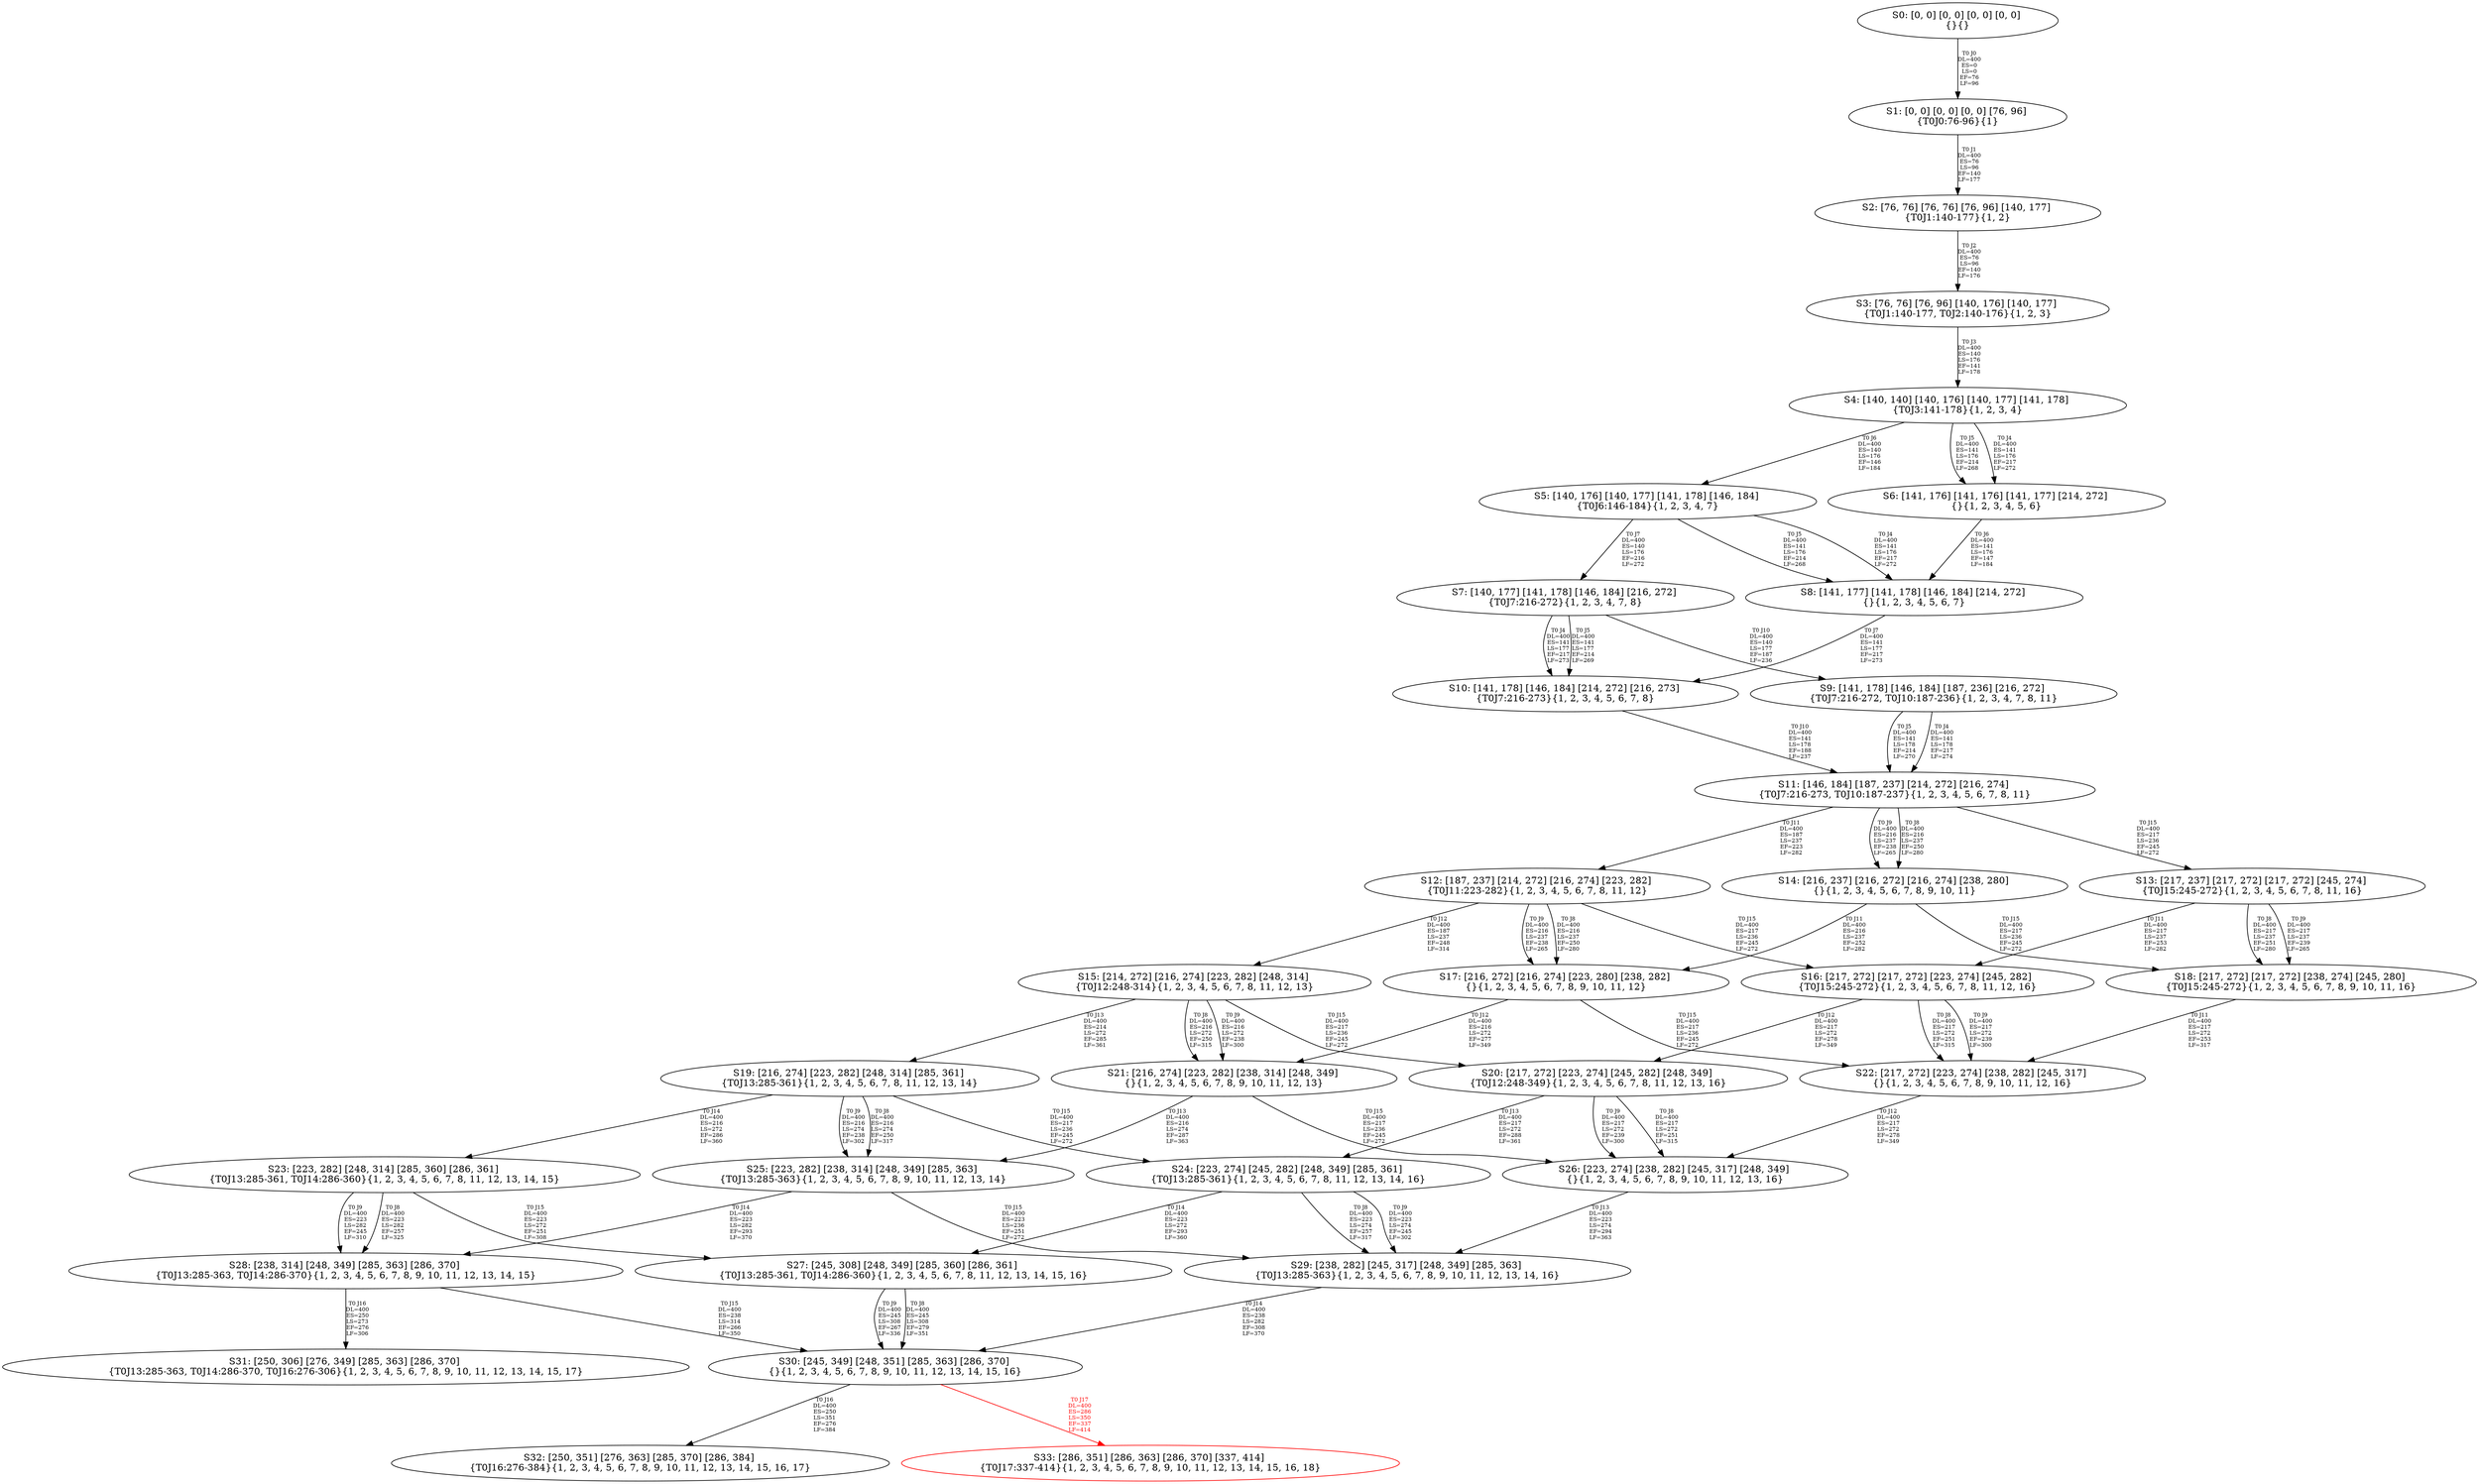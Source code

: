 digraph {
	S0[label="S0: [0, 0] [0, 0] [0, 0] [0, 0] \n{}{}"];
	S1[label="S1: [0, 0] [0, 0] [0, 0] [76, 96] \n{T0J0:76-96}{1}"];
	S2[label="S2: [76, 76] [76, 76] [76, 96] [140, 177] \n{T0J1:140-177}{1, 2}"];
	S3[label="S3: [76, 76] [76, 96] [140, 176] [140, 177] \n{T0J1:140-177, T0J2:140-176}{1, 2, 3}"];
	S4[label="S4: [140, 140] [140, 176] [140, 177] [141, 178] \n{T0J3:141-178}{1, 2, 3, 4}"];
	S5[label="S5: [140, 176] [140, 177] [141, 178] [146, 184] \n{T0J6:146-184}{1, 2, 3, 4, 7}"];
	S6[label="S6: [141, 176] [141, 176] [141, 177] [214, 272] \n{}{1, 2, 3, 4, 5, 6}"];
	S7[label="S7: [140, 177] [141, 178] [146, 184] [216, 272] \n{T0J7:216-272}{1, 2, 3, 4, 7, 8}"];
	S8[label="S8: [141, 177] [141, 178] [146, 184] [214, 272] \n{}{1, 2, 3, 4, 5, 6, 7}"];
	S9[label="S9: [141, 178] [146, 184] [187, 236] [216, 272] \n{T0J7:216-272, T0J10:187-236}{1, 2, 3, 4, 7, 8, 11}"];
	S10[label="S10: [141, 178] [146, 184] [214, 272] [216, 273] \n{T0J7:216-273}{1, 2, 3, 4, 5, 6, 7, 8}"];
	S11[label="S11: [146, 184] [187, 237] [214, 272] [216, 274] \n{T0J7:216-273, T0J10:187-237}{1, 2, 3, 4, 5, 6, 7, 8, 11}"];
	S12[label="S12: [187, 237] [214, 272] [216, 274] [223, 282] \n{T0J11:223-282}{1, 2, 3, 4, 5, 6, 7, 8, 11, 12}"];
	S13[label="S13: [217, 237] [217, 272] [217, 272] [245, 274] \n{T0J15:245-272}{1, 2, 3, 4, 5, 6, 7, 8, 11, 16}"];
	S14[label="S14: [216, 237] [216, 272] [216, 274] [238, 280] \n{}{1, 2, 3, 4, 5, 6, 7, 8, 9, 10, 11}"];
	S15[label="S15: [214, 272] [216, 274] [223, 282] [248, 314] \n{T0J12:248-314}{1, 2, 3, 4, 5, 6, 7, 8, 11, 12, 13}"];
	S16[label="S16: [217, 272] [217, 272] [223, 274] [245, 282] \n{T0J15:245-272}{1, 2, 3, 4, 5, 6, 7, 8, 11, 12, 16}"];
	S17[label="S17: [216, 272] [216, 274] [223, 280] [238, 282] \n{}{1, 2, 3, 4, 5, 6, 7, 8, 9, 10, 11, 12}"];
	S18[label="S18: [217, 272] [217, 272] [238, 274] [245, 280] \n{T0J15:245-272}{1, 2, 3, 4, 5, 6, 7, 8, 9, 10, 11, 16}"];
	S19[label="S19: [216, 274] [223, 282] [248, 314] [285, 361] \n{T0J13:285-361}{1, 2, 3, 4, 5, 6, 7, 8, 11, 12, 13, 14}"];
	S20[label="S20: [217, 272] [223, 274] [245, 282] [248, 349] \n{T0J12:248-349}{1, 2, 3, 4, 5, 6, 7, 8, 11, 12, 13, 16}"];
	S21[label="S21: [216, 274] [223, 282] [238, 314] [248, 349] \n{}{1, 2, 3, 4, 5, 6, 7, 8, 9, 10, 11, 12, 13}"];
	S22[label="S22: [217, 272] [223, 274] [238, 282] [245, 317] \n{}{1, 2, 3, 4, 5, 6, 7, 8, 9, 10, 11, 12, 16}"];
	S23[label="S23: [223, 282] [248, 314] [285, 360] [286, 361] \n{T0J13:285-361, T0J14:286-360}{1, 2, 3, 4, 5, 6, 7, 8, 11, 12, 13, 14, 15}"];
	S24[label="S24: [223, 274] [245, 282] [248, 349] [285, 361] \n{T0J13:285-361}{1, 2, 3, 4, 5, 6, 7, 8, 11, 12, 13, 14, 16}"];
	S25[label="S25: [223, 282] [238, 314] [248, 349] [285, 363] \n{T0J13:285-363}{1, 2, 3, 4, 5, 6, 7, 8, 9, 10, 11, 12, 13, 14}"];
	S26[label="S26: [223, 274] [238, 282] [245, 317] [248, 349] \n{}{1, 2, 3, 4, 5, 6, 7, 8, 9, 10, 11, 12, 13, 16}"];
	S27[label="S27: [245, 308] [248, 349] [285, 360] [286, 361] \n{T0J13:285-361, T0J14:286-360}{1, 2, 3, 4, 5, 6, 7, 8, 11, 12, 13, 14, 15, 16}"];
	S28[label="S28: [238, 314] [248, 349] [285, 363] [286, 370] \n{T0J13:285-363, T0J14:286-370}{1, 2, 3, 4, 5, 6, 7, 8, 9, 10, 11, 12, 13, 14, 15}"];
	S29[label="S29: [238, 282] [245, 317] [248, 349] [285, 363] \n{T0J13:285-363}{1, 2, 3, 4, 5, 6, 7, 8, 9, 10, 11, 12, 13, 14, 16}"];
	S30[label="S30: [245, 349] [248, 351] [285, 363] [286, 370] \n{}{1, 2, 3, 4, 5, 6, 7, 8, 9, 10, 11, 12, 13, 14, 15, 16}"];
	S31[label="S31: [250, 306] [276, 349] [285, 363] [286, 370] \n{T0J13:285-363, T0J14:286-370, T0J16:276-306}{1, 2, 3, 4, 5, 6, 7, 8, 9, 10, 11, 12, 13, 14, 15, 17}"];
	S32[label="S32: [250, 351] [276, 363] [285, 370] [286, 384] \n{T0J16:276-384}{1, 2, 3, 4, 5, 6, 7, 8, 9, 10, 11, 12, 13, 14, 15, 16, 17}"];
	S33[label="S33: [286, 351] [286, 363] [286, 370] [337, 414] \n{T0J17:337-414}{1, 2, 3, 4, 5, 6, 7, 8, 9, 10, 11, 12, 13, 14, 15, 16, 18}"];
	S0 -> S1[label="T0 J0\nDL=400\nES=0\nLS=0\nEF=76\nLF=96",fontsize=8];
	S1 -> S2[label="T0 J1\nDL=400\nES=76\nLS=96\nEF=140\nLF=177",fontsize=8];
	S2 -> S3[label="T0 J2\nDL=400\nES=76\nLS=96\nEF=140\nLF=176",fontsize=8];
	S3 -> S4[label="T0 J3\nDL=400\nES=140\nLS=176\nEF=141\nLF=178",fontsize=8];
	S4 -> S6[label="T0 J4\nDL=400\nES=141\nLS=176\nEF=217\nLF=272",fontsize=8];
	S4 -> S6[label="T0 J5\nDL=400\nES=141\nLS=176\nEF=214\nLF=268",fontsize=8];
	S4 -> S5[label="T0 J6\nDL=400\nES=140\nLS=176\nEF=146\nLF=184",fontsize=8];
	S5 -> S8[label="T0 J4\nDL=400\nES=141\nLS=176\nEF=217\nLF=272",fontsize=8];
	S5 -> S8[label="T0 J5\nDL=400\nES=141\nLS=176\nEF=214\nLF=268",fontsize=8];
	S5 -> S7[label="T0 J7\nDL=400\nES=140\nLS=176\nEF=216\nLF=272",fontsize=8];
	S6 -> S8[label="T0 J6\nDL=400\nES=141\nLS=176\nEF=147\nLF=184",fontsize=8];
	S7 -> S10[label="T0 J4\nDL=400\nES=141\nLS=177\nEF=217\nLF=273",fontsize=8];
	S7 -> S10[label="T0 J5\nDL=400\nES=141\nLS=177\nEF=214\nLF=269",fontsize=8];
	S7 -> S9[label="T0 J10\nDL=400\nES=140\nLS=177\nEF=187\nLF=236",fontsize=8];
	S8 -> S10[label="T0 J7\nDL=400\nES=141\nLS=177\nEF=217\nLF=273",fontsize=8];
	S9 -> S11[label="T0 J4\nDL=400\nES=141\nLS=178\nEF=217\nLF=274",fontsize=8];
	S9 -> S11[label="T0 J5\nDL=400\nES=141\nLS=178\nEF=214\nLF=270",fontsize=8];
	S10 -> S11[label="T0 J10\nDL=400\nES=141\nLS=178\nEF=188\nLF=237",fontsize=8];
	S11 -> S14[label="T0 J8\nDL=400\nES=216\nLS=237\nEF=250\nLF=280",fontsize=8];
	S11 -> S14[label="T0 J9\nDL=400\nES=216\nLS=237\nEF=238\nLF=265",fontsize=8];
	S11 -> S12[label="T0 J11\nDL=400\nES=187\nLS=237\nEF=223\nLF=282",fontsize=8];
	S11 -> S13[label="T0 J15\nDL=400\nES=217\nLS=236\nEF=245\nLF=272",fontsize=8];
	S12 -> S17[label="T0 J8\nDL=400\nES=216\nLS=237\nEF=250\nLF=280",fontsize=8];
	S12 -> S17[label="T0 J9\nDL=400\nES=216\nLS=237\nEF=238\nLF=265",fontsize=8];
	S12 -> S15[label="T0 J12\nDL=400\nES=187\nLS=237\nEF=248\nLF=314",fontsize=8];
	S12 -> S16[label="T0 J15\nDL=400\nES=217\nLS=236\nEF=245\nLF=272",fontsize=8];
	S13 -> S18[label="T0 J8\nDL=400\nES=217\nLS=237\nEF=251\nLF=280",fontsize=8];
	S13 -> S18[label="T0 J9\nDL=400\nES=217\nLS=237\nEF=239\nLF=265",fontsize=8];
	S13 -> S16[label="T0 J11\nDL=400\nES=217\nLS=237\nEF=253\nLF=282",fontsize=8];
	S14 -> S17[label="T0 J11\nDL=400\nES=216\nLS=237\nEF=252\nLF=282",fontsize=8];
	S14 -> S18[label="T0 J15\nDL=400\nES=217\nLS=236\nEF=245\nLF=272",fontsize=8];
	S15 -> S21[label="T0 J8\nDL=400\nES=216\nLS=272\nEF=250\nLF=315",fontsize=8];
	S15 -> S21[label="T0 J9\nDL=400\nES=216\nLS=272\nEF=238\nLF=300",fontsize=8];
	S15 -> S19[label="T0 J13\nDL=400\nES=214\nLS=272\nEF=285\nLF=361",fontsize=8];
	S15 -> S20[label="T0 J15\nDL=400\nES=217\nLS=236\nEF=245\nLF=272",fontsize=8];
	S16 -> S22[label="T0 J8\nDL=400\nES=217\nLS=272\nEF=251\nLF=315",fontsize=8];
	S16 -> S22[label="T0 J9\nDL=400\nES=217\nLS=272\nEF=239\nLF=300",fontsize=8];
	S16 -> S20[label="T0 J12\nDL=400\nES=217\nLS=272\nEF=278\nLF=349",fontsize=8];
	S17 -> S21[label="T0 J12\nDL=400\nES=216\nLS=272\nEF=277\nLF=349",fontsize=8];
	S17 -> S22[label="T0 J15\nDL=400\nES=217\nLS=236\nEF=245\nLF=272",fontsize=8];
	S18 -> S22[label="T0 J11\nDL=400\nES=217\nLS=272\nEF=253\nLF=317",fontsize=8];
	S19 -> S25[label="T0 J8\nDL=400\nES=216\nLS=274\nEF=250\nLF=317",fontsize=8];
	S19 -> S25[label="T0 J9\nDL=400\nES=216\nLS=274\nEF=238\nLF=302",fontsize=8];
	S19 -> S23[label="T0 J14\nDL=400\nES=216\nLS=272\nEF=286\nLF=360",fontsize=8];
	S19 -> S24[label="T0 J15\nDL=400\nES=217\nLS=236\nEF=245\nLF=272",fontsize=8];
	S20 -> S26[label="T0 J8\nDL=400\nES=217\nLS=272\nEF=251\nLF=315",fontsize=8];
	S20 -> S26[label="T0 J9\nDL=400\nES=217\nLS=272\nEF=239\nLF=300",fontsize=8];
	S20 -> S24[label="T0 J13\nDL=400\nES=217\nLS=272\nEF=288\nLF=361",fontsize=8];
	S21 -> S25[label="T0 J13\nDL=400\nES=216\nLS=274\nEF=287\nLF=363",fontsize=8];
	S21 -> S26[label="T0 J15\nDL=400\nES=217\nLS=236\nEF=245\nLF=272",fontsize=8];
	S22 -> S26[label="T0 J12\nDL=400\nES=217\nLS=272\nEF=278\nLF=349",fontsize=8];
	S23 -> S28[label="T0 J8\nDL=400\nES=223\nLS=282\nEF=257\nLF=325",fontsize=8];
	S23 -> S28[label="T0 J9\nDL=400\nES=223\nLS=282\nEF=245\nLF=310",fontsize=8];
	S23 -> S27[label="T0 J15\nDL=400\nES=223\nLS=272\nEF=251\nLF=308",fontsize=8];
	S24 -> S29[label="T0 J8\nDL=400\nES=223\nLS=274\nEF=257\nLF=317",fontsize=8];
	S24 -> S29[label="T0 J9\nDL=400\nES=223\nLS=274\nEF=245\nLF=302",fontsize=8];
	S24 -> S27[label="T0 J14\nDL=400\nES=223\nLS=272\nEF=293\nLF=360",fontsize=8];
	S25 -> S28[label="T0 J14\nDL=400\nES=223\nLS=282\nEF=293\nLF=370",fontsize=8];
	S25 -> S29[label="T0 J15\nDL=400\nES=223\nLS=236\nEF=251\nLF=272",fontsize=8];
	S26 -> S29[label="T0 J13\nDL=400\nES=223\nLS=274\nEF=294\nLF=363",fontsize=8];
	S27 -> S30[label="T0 J8\nDL=400\nES=245\nLS=308\nEF=279\nLF=351",fontsize=8];
	S27 -> S30[label="T0 J9\nDL=400\nES=245\nLS=308\nEF=267\nLF=336",fontsize=8];
	S28 -> S30[label="T0 J15\nDL=400\nES=238\nLS=314\nEF=266\nLF=350",fontsize=8];
	S28 -> S31[label="T0 J16\nDL=400\nES=250\nLS=273\nEF=276\nLF=306",fontsize=8];
	S29 -> S30[label="T0 J14\nDL=400\nES=238\nLS=282\nEF=308\nLF=370",fontsize=8];
	S30 -> S32[label="T0 J16\nDL=400\nES=250\nLS=351\nEF=276\nLF=384",fontsize=8];
	S30 -> S33[label="T0 J17\nDL=400\nES=286\nLS=350\nEF=337\nLF=414",color=Red,fontcolor=Red,fontsize=8];
S33[color=Red];
}
